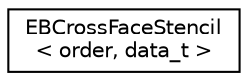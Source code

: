 digraph "Graphical Class Hierarchy"
{
  edge [fontname="Helvetica",fontsize="10",labelfontname="Helvetica",labelfontsize="10"];
  node [fontname="Helvetica",fontsize="10",shape=record];
  rankdir="LR";
  Node0 [label="EBCrossFaceStencil\l\< order, data_t \>",height=0.2,width=0.4,color="black", fillcolor="white", style="filled",URL="$structEBCrossFaceStencil.html",tooltip="for x to y (different direction stencils) "];
}
